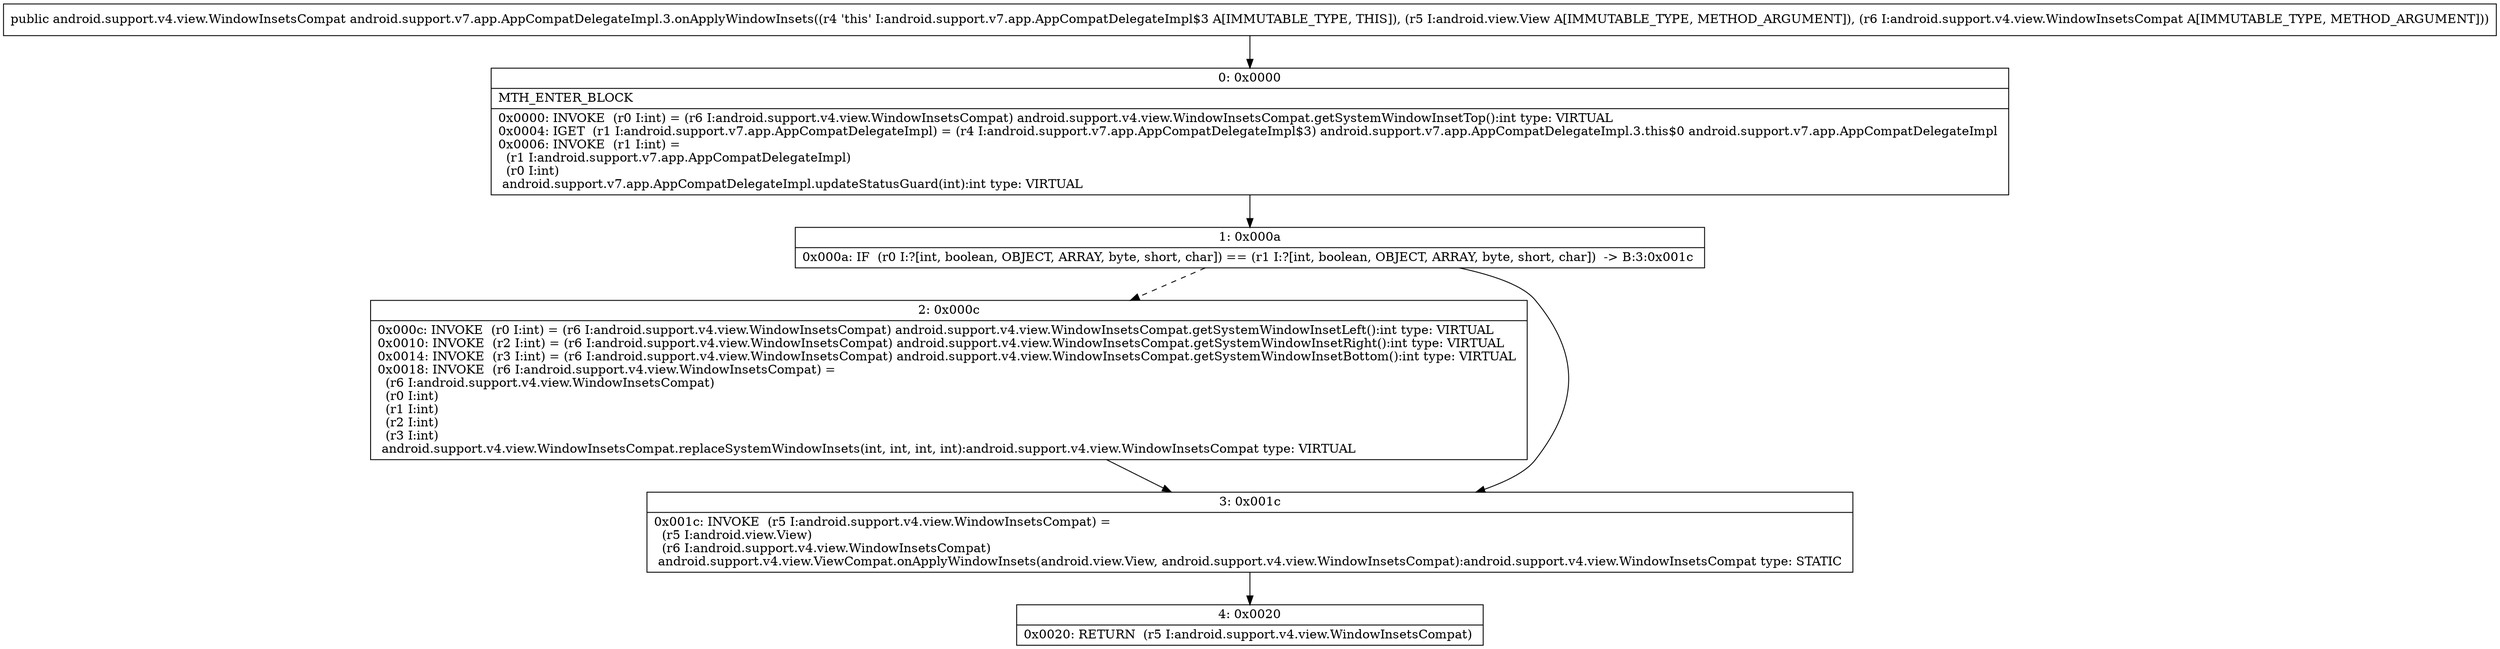 digraph "CFG forandroid.support.v7.app.AppCompatDelegateImpl.3.onApplyWindowInsets(Landroid\/view\/View;Landroid\/support\/v4\/view\/WindowInsetsCompat;)Landroid\/support\/v4\/view\/WindowInsetsCompat;" {
Node_0 [shape=record,label="{0\:\ 0x0000|MTH_ENTER_BLOCK\l|0x0000: INVOKE  (r0 I:int) = (r6 I:android.support.v4.view.WindowInsetsCompat) android.support.v4.view.WindowInsetsCompat.getSystemWindowInsetTop():int type: VIRTUAL \l0x0004: IGET  (r1 I:android.support.v7.app.AppCompatDelegateImpl) = (r4 I:android.support.v7.app.AppCompatDelegateImpl$3) android.support.v7.app.AppCompatDelegateImpl.3.this$0 android.support.v7.app.AppCompatDelegateImpl \l0x0006: INVOKE  (r1 I:int) = \l  (r1 I:android.support.v7.app.AppCompatDelegateImpl)\l  (r0 I:int)\l android.support.v7.app.AppCompatDelegateImpl.updateStatusGuard(int):int type: VIRTUAL \l}"];
Node_1 [shape=record,label="{1\:\ 0x000a|0x000a: IF  (r0 I:?[int, boolean, OBJECT, ARRAY, byte, short, char]) == (r1 I:?[int, boolean, OBJECT, ARRAY, byte, short, char])  \-\> B:3:0x001c \l}"];
Node_2 [shape=record,label="{2\:\ 0x000c|0x000c: INVOKE  (r0 I:int) = (r6 I:android.support.v4.view.WindowInsetsCompat) android.support.v4.view.WindowInsetsCompat.getSystemWindowInsetLeft():int type: VIRTUAL \l0x0010: INVOKE  (r2 I:int) = (r6 I:android.support.v4.view.WindowInsetsCompat) android.support.v4.view.WindowInsetsCompat.getSystemWindowInsetRight():int type: VIRTUAL \l0x0014: INVOKE  (r3 I:int) = (r6 I:android.support.v4.view.WindowInsetsCompat) android.support.v4.view.WindowInsetsCompat.getSystemWindowInsetBottom():int type: VIRTUAL \l0x0018: INVOKE  (r6 I:android.support.v4.view.WindowInsetsCompat) = \l  (r6 I:android.support.v4.view.WindowInsetsCompat)\l  (r0 I:int)\l  (r1 I:int)\l  (r2 I:int)\l  (r3 I:int)\l android.support.v4.view.WindowInsetsCompat.replaceSystemWindowInsets(int, int, int, int):android.support.v4.view.WindowInsetsCompat type: VIRTUAL \l}"];
Node_3 [shape=record,label="{3\:\ 0x001c|0x001c: INVOKE  (r5 I:android.support.v4.view.WindowInsetsCompat) = \l  (r5 I:android.view.View)\l  (r6 I:android.support.v4.view.WindowInsetsCompat)\l android.support.v4.view.ViewCompat.onApplyWindowInsets(android.view.View, android.support.v4.view.WindowInsetsCompat):android.support.v4.view.WindowInsetsCompat type: STATIC \l}"];
Node_4 [shape=record,label="{4\:\ 0x0020|0x0020: RETURN  (r5 I:android.support.v4.view.WindowInsetsCompat) \l}"];
MethodNode[shape=record,label="{public android.support.v4.view.WindowInsetsCompat android.support.v7.app.AppCompatDelegateImpl.3.onApplyWindowInsets((r4 'this' I:android.support.v7.app.AppCompatDelegateImpl$3 A[IMMUTABLE_TYPE, THIS]), (r5 I:android.view.View A[IMMUTABLE_TYPE, METHOD_ARGUMENT]), (r6 I:android.support.v4.view.WindowInsetsCompat A[IMMUTABLE_TYPE, METHOD_ARGUMENT])) }"];
MethodNode -> Node_0;
Node_0 -> Node_1;
Node_1 -> Node_2[style=dashed];
Node_1 -> Node_3;
Node_2 -> Node_3;
Node_3 -> Node_4;
}

